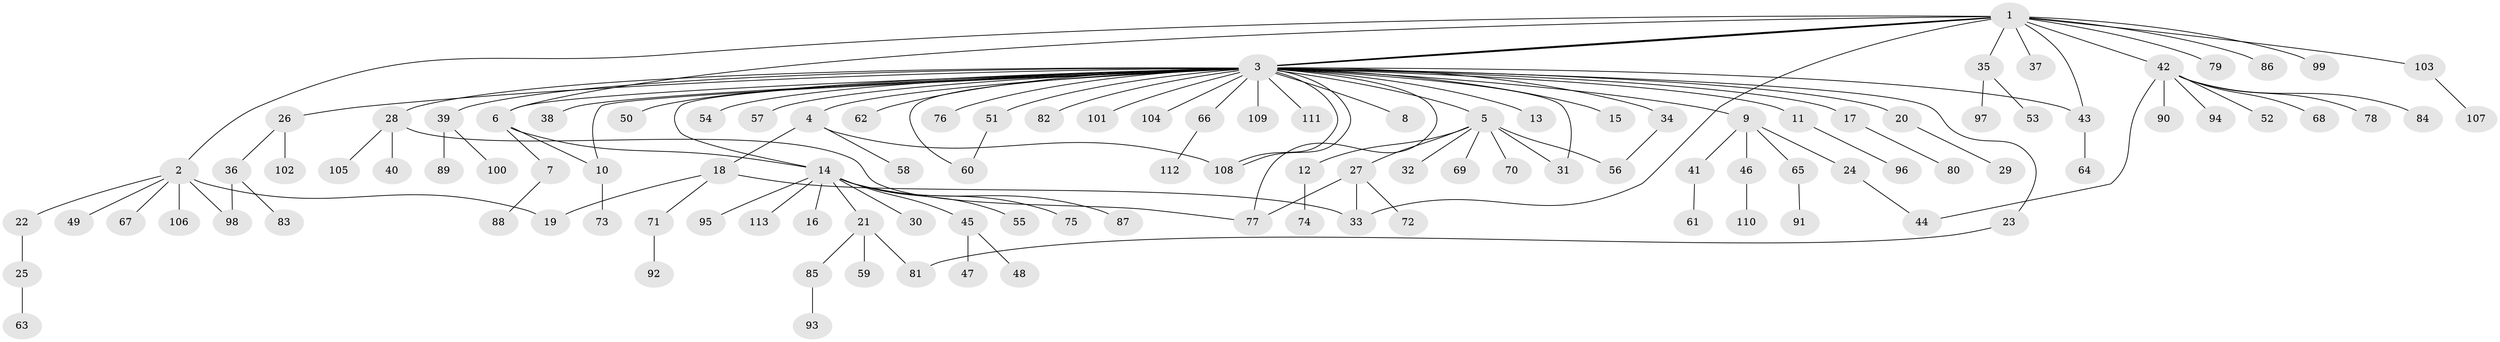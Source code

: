 // Generated by graph-tools (version 1.1) at 2025/11/02/27/25 16:11:11]
// undirected, 113 vertices, 131 edges
graph export_dot {
graph [start="1"]
  node [color=gray90,style=filled];
  1;
  2;
  3;
  4;
  5;
  6;
  7;
  8;
  9;
  10;
  11;
  12;
  13;
  14;
  15;
  16;
  17;
  18;
  19;
  20;
  21;
  22;
  23;
  24;
  25;
  26;
  27;
  28;
  29;
  30;
  31;
  32;
  33;
  34;
  35;
  36;
  37;
  38;
  39;
  40;
  41;
  42;
  43;
  44;
  45;
  46;
  47;
  48;
  49;
  50;
  51;
  52;
  53;
  54;
  55;
  56;
  57;
  58;
  59;
  60;
  61;
  62;
  63;
  64;
  65;
  66;
  67;
  68;
  69;
  70;
  71;
  72;
  73;
  74;
  75;
  76;
  77;
  78;
  79;
  80;
  81;
  82;
  83;
  84;
  85;
  86;
  87;
  88;
  89;
  90;
  91;
  92;
  93;
  94;
  95;
  96;
  97;
  98;
  99;
  100;
  101;
  102;
  103;
  104;
  105;
  106;
  107;
  108;
  109;
  110;
  111;
  112;
  113;
  1 -- 2;
  1 -- 3;
  1 -- 3;
  1 -- 3;
  1 -- 6;
  1 -- 33;
  1 -- 35;
  1 -- 37;
  1 -- 42;
  1 -- 43;
  1 -- 79;
  1 -- 86;
  1 -- 99;
  1 -- 103;
  2 -- 19;
  2 -- 22;
  2 -- 49;
  2 -- 67;
  2 -- 98;
  2 -- 106;
  3 -- 4;
  3 -- 5;
  3 -- 6;
  3 -- 8;
  3 -- 9;
  3 -- 10;
  3 -- 11;
  3 -- 13;
  3 -- 14;
  3 -- 15;
  3 -- 17;
  3 -- 20;
  3 -- 23;
  3 -- 26;
  3 -- 28;
  3 -- 31;
  3 -- 34;
  3 -- 38;
  3 -- 39;
  3 -- 43;
  3 -- 50;
  3 -- 51;
  3 -- 54;
  3 -- 57;
  3 -- 60;
  3 -- 62;
  3 -- 66;
  3 -- 76;
  3 -- 77;
  3 -- 82;
  3 -- 101;
  3 -- 104;
  3 -- 108;
  3 -- 108;
  3 -- 109;
  3 -- 111;
  4 -- 18;
  4 -- 58;
  4 -- 108;
  5 -- 12;
  5 -- 27;
  5 -- 31;
  5 -- 32;
  5 -- 56;
  5 -- 69;
  5 -- 70;
  6 -- 7;
  6 -- 10;
  6 -- 14;
  7 -- 88;
  9 -- 24;
  9 -- 41;
  9 -- 46;
  9 -- 65;
  10 -- 73;
  11 -- 96;
  12 -- 74;
  14 -- 16;
  14 -- 21;
  14 -- 30;
  14 -- 45;
  14 -- 55;
  14 -- 75;
  14 -- 87;
  14 -- 95;
  14 -- 113;
  17 -- 80;
  18 -- 19;
  18 -- 33;
  18 -- 71;
  20 -- 29;
  21 -- 59;
  21 -- 81;
  21 -- 85;
  22 -- 25;
  23 -- 81;
  24 -- 44;
  25 -- 63;
  26 -- 36;
  26 -- 102;
  27 -- 33;
  27 -- 72;
  27 -- 77;
  28 -- 40;
  28 -- 77;
  28 -- 105;
  34 -- 56;
  35 -- 53;
  35 -- 97;
  36 -- 83;
  36 -- 98;
  39 -- 89;
  39 -- 100;
  41 -- 61;
  42 -- 44;
  42 -- 52;
  42 -- 68;
  42 -- 78;
  42 -- 84;
  42 -- 90;
  42 -- 94;
  43 -- 64;
  45 -- 47;
  45 -- 48;
  46 -- 110;
  51 -- 60;
  65 -- 91;
  66 -- 112;
  71 -- 92;
  85 -- 93;
  103 -- 107;
}
